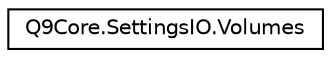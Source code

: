 digraph "Graphical Class Hierarchy"
{
  edge [fontname="Helvetica",fontsize="10",labelfontname="Helvetica",labelfontsize="10"];
  node [fontname="Helvetica",fontsize="10",shape=record];
  rankdir="LR";
  Node0 [label="Q9Core.SettingsIO.Volumes",height=0.2,width=0.4,color="black", fillcolor="white", style="filled",URL="$class_q9_core_1_1_settings_i_o_1_1_volumes.html"];
}
